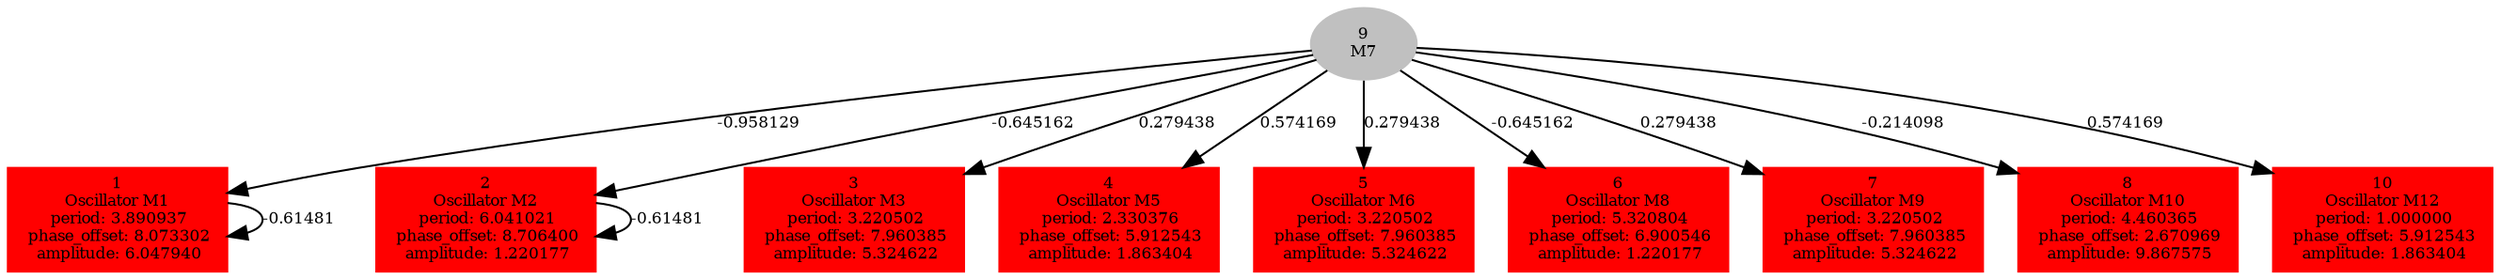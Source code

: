  digraph g{ forcelabels=true;
1 [label=<1<BR />Oscillator M1<BR /> period: 3.890937<BR /> phase_offset: 8.073302<BR /> amplitude: 6.047940>, shape=box,color=red,style=filled,fontsize=8];2 [label=<2<BR />Oscillator M2<BR /> period: 6.041021<BR /> phase_offset: 8.706400<BR /> amplitude: 1.220177>, shape=box,color=red,style=filled,fontsize=8];3 [label=<3<BR />Oscillator M3<BR /> period: 3.220502<BR /> phase_offset: 7.960385<BR /> amplitude: 5.324622>, shape=box,color=red,style=filled,fontsize=8];4 [label=<4<BR />Oscillator M5<BR /> period: 2.330376<BR /> phase_offset: 5.912543<BR /> amplitude: 1.863404>, shape=box,color=red,style=filled,fontsize=8];5 [label=<5<BR />Oscillator M6<BR /> period: 3.220502<BR /> phase_offset: 7.960385<BR /> amplitude: 5.324622>, shape=box,color=red,style=filled,fontsize=8];6 [label=<6<BR />Oscillator M8<BR /> period: 5.320804<BR /> phase_offset: 6.900546<BR /> amplitude: 1.220177>, shape=box,color=red,style=filled,fontsize=8];7 [label=<7<BR />Oscillator M9<BR /> period: 3.220502<BR /> phase_offset: 7.960385<BR /> amplitude: 5.324622>, shape=box,color=red,style=filled,fontsize=8];8 [label=<8<BR />Oscillator M10<BR /> period: 4.460365<BR /> phase_offset: 2.670969<BR /> amplitude: 9.867575>, shape=box,color=red,style=filled,fontsize=8];9[label=<9<BR/>M7>,color="grey",style=filled,fontsize=8];
10 [label=<10<BR />Oscillator M12<BR /> period: 1.000000<BR /> phase_offset: 5.912543<BR /> amplitude: 1.863404>, shape=box,color=red,style=filled,fontsize=8];1 -> 1[label="-0.61481 ",fontsize="8"];
2 -> 2[label="-0.61481 ",fontsize="8"];
9 -> 1[label="-0.958129 ",fontsize="8"];
9 -> 2[label="-0.645162 ",fontsize="8"];
9 -> 3[label="0.279438 ",fontsize="8"];
9 -> 4[label="0.574169 ",fontsize="8"];
9 -> 5[label="0.279438 ",fontsize="8"];
9 -> 6[label="-0.645162 ",fontsize="8"];
9 -> 7[label="0.279438 ",fontsize="8"];
9 -> 8[label="-0.214098 ",fontsize="8"];
9 -> 10[label="0.574169 ",fontsize="8"];
 }
